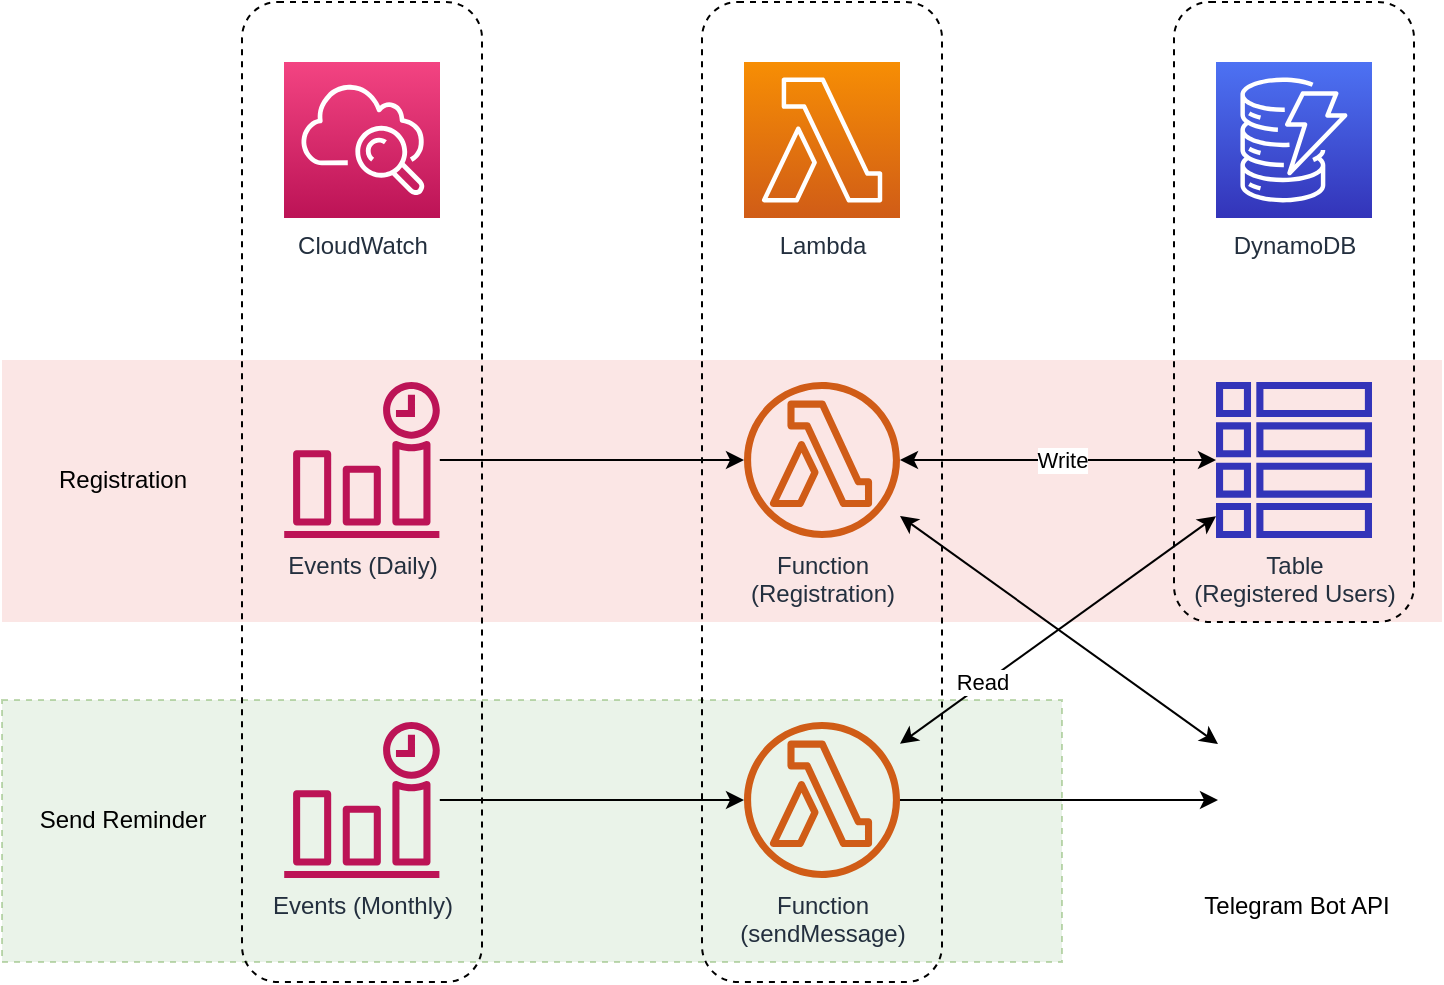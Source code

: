 <mxfile version="13.6.5" type="github">
  <diagram id="Ht1M8jgEwFfnCIfOTk4-" name="Page-1">
    <mxGraphModel dx="1360" dy="834" grid="1" gridSize="10" guides="1" tooltips="1" connect="1" arrows="1" fold="1" page="1" pageScale="1" pageWidth="1169" pageHeight="827" math="0" shadow="0">
      <root>
        <mxCell id="0" />
        <mxCell id="1" parent="0" />
        <mxCell id="iEd_i-qWUTTT8tZ28lYD-24" value="" style="rounded=0;whiteSpace=wrap;html=1;dashed=1;fillColor=#d5e8d4;opacity=50;strokeColor=#82b366;" vertex="1" parent="1">
          <mxGeometry x="150" y="489" width="530" height="131" as="geometry" />
        </mxCell>
        <mxCell id="iEd_i-qWUTTT8tZ28lYD-23" value="" style="rounded=0;whiteSpace=wrap;html=1;dashed=1;fillColor=#f8cecc;opacity=50;strokeColor=none;" vertex="1" parent="1">
          <mxGeometry x="150" y="319" width="720" height="131" as="geometry" />
        </mxCell>
        <mxCell id="iEd_i-qWUTTT8tZ28lYD-18" value="" style="rounded=1;whiteSpace=wrap;html=1;fillColor=none;dashed=1;" vertex="1" parent="1">
          <mxGeometry x="270" y="140" width="120" height="490" as="geometry" />
        </mxCell>
        <mxCell id="iEd_i-qWUTTT8tZ28lYD-20" value="" style="rounded=1;whiteSpace=wrap;html=1;fillColor=none;dashed=1;" vertex="1" parent="1">
          <mxGeometry x="500" y="140" width="120" height="490" as="geometry" />
        </mxCell>
        <mxCell id="iEd_i-qWUTTT8tZ28lYD-21" value="" style="rounded=1;whiteSpace=wrap;html=1;fillColor=none;dashed=1;" vertex="1" parent="1">
          <mxGeometry x="736" y="140" width="120" height="310" as="geometry" />
        </mxCell>
        <mxCell id="iEd_i-qWUTTT8tZ28lYD-13" style="edgeStyle=orthogonalEdgeStyle;rounded=0;orthogonalLoop=1;jettySize=auto;html=1;" edge="1" parent="1" source="iEd_i-qWUTTT8tZ28lYD-1" target="iEd_i-qWUTTT8tZ28lYD-4">
          <mxGeometry relative="1" as="geometry" />
        </mxCell>
        <mxCell id="iEd_i-qWUTTT8tZ28lYD-1" value="Events (Daily)" style="outlineConnect=0;fontColor=#232F3E;gradientColor=none;fillColor=#BC1356;strokeColor=none;dashed=0;verticalLabelPosition=bottom;verticalAlign=top;align=center;html=1;fontSize=12;fontStyle=0;aspect=fixed;pointerEvents=1;shape=mxgraph.aws4.event_time_based;" vertex="1" parent="1">
          <mxGeometry x="291" y="330" width="78" height="78" as="geometry" />
        </mxCell>
        <mxCell id="iEd_i-qWUTTT8tZ28lYD-2" value="CloudWatch" style="outlineConnect=0;fontColor=#232F3E;gradientColor=#F34482;gradientDirection=north;fillColor=#BC1356;strokeColor=#ffffff;dashed=0;verticalLabelPosition=bottom;verticalAlign=top;align=center;html=1;fontSize=12;fontStyle=0;aspect=fixed;shape=mxgraph.aws4.resourceIcon;resIcon=mxgraph.aws4.cloudwatch;" vertex="1" parent="1">
          <mxGeometry x="291" y="170" width="78" height="78" as="geometry" />
        </mxCell>
        <mxCell id="iEd_i-qWUTTT8tZ28lYD-3" value="Lambda" style="outlineConnect=0;fontColor=#232F3E;gradientColor=#F78E04;gradientDirection=north;fillColor=#D05C17;strokeColor=#ffffff;dashed=0;verticalLabelPosition=bottom;verticalAlign=top;align=center;html=1;fontSize=12;fontStyle=0;aspect=fixed;shape=mxgraph.aws4.resourceIcon;resIcon=mxgraph.aws4.lambda;" vertex="1" parent="1">
          <mxGeometry x="521" y="170" width="78" height="78" as="geometry" />
        </mxCell>
        <mxCell id="iEd_i-qWUTTT8tZ28lYD-14" style="edgeStyle=orthogonalEdgeStyle;rounded=0;orthogonalLoop=1;jettySize=auto;html=1;startArrow=classic;startFill=1;" edge="1" parent="1" source="iEd_i-qWUTTT8tZ28lYD-4" target="iEd_i-qWUTTT8tZ28lYD-10">
          <mxGeometry relative="1" as="geometry" />
        </mxCell>
        <mxCell id="iEd_i-qWUTTT8tZ28lYD-31" value="Write" style="edgeLabel;html=1;align=center;verticalAlign=middle;resizable=0;points=[];" vertex="1" connectable="0" parent="iEd_i-qWUTTT8tZ28lYD-14">
          <mxGeometry x="0.139" y="-2" relative="1" as="geometry">
            <mxPoint x="-9" y="-2" as="offset" />
          </mxGeometry>
        </mxCell>
        <mxCell id="iEd_i-qWUTTT8tZ28lYD-17" style="rounded=0;orthogonalLoop=1;jettySize=auto;html=1;startArrow=classic;startFill=1;" edge="1" parent="1" source="iEd_i-qWUTTT8tZ28lYD-4" target="iEd_i-qWUTTT8tZ28lYD-12">
          <mxGeometry relative="1" as="geometry" />
        </mxCell>
        <mxCell id="iEd_i-qWUTTT8tZ28lYD-4" value="Function &lt;br&gt;(Registration)" style="outlineConnect=0;fontColor=#232F3E;gradientColor=none;fillColor=#D05C17;strokeColor=none;dashed=0;verticalLabelPosition=bottom;verticalAlign=top;align=center;html=1;fontSize=12;fontStyle=0;aspect=fixed;pointerEvents=1;shape=mxgraph.aws4.lambda_function;" vertex="1" parent="1">
          <mxGeometry x="521" y="330" width="78" height="78" as="geometry" />
        </mxCell>
        <mxCell id="iEd_i-qWUTTT8tZ28lYD-5" value="DynamoDB" style="outlineConnect=0;fontColor=#232F3E;gradientColor=#4D72F3;gradientDirection=north;fillColor=#3334B9;strokeColor=#ffffff;dashed=0;verticalLabelPosition=bottom;verticalAlign=top;align=center;html=1;fontSize=12;fontStyle=0;aspect=fixed;shape=mxgraph.aws4.resourceIcon;resIcon=mxgraph.aws4.dynamodb;" vertex="1" parent="1">
          <mxGeometry x="757" y="170" width="78" height="78" as="geometry" />
        </mxCell>
        <mxCell id="iEd_i-qWUTTT8tZ28lYD-15" style="edgeStyle=orthogonalEdgeStyle;rounded=0;orthogonalLoop=1;jettySize=auto;html=1;startArrow=none;startFill=0;" edge="1" parent="1" source="iEd_i-qWUTTT8tZ28lYD-8" target="iEd_i-qWUTTT8tZ28lYD-9">
          <mxGeometry relative="1" as="geometry" />
        </mxCell>
        <mxCell id="iEd_i-qWUTTT8tZ28lYD-8" value="Events (Monthly)" style="outlineConnect=0;fontColor=#232F3E;gradientColor=none;fillColor=#BC1356;strokeColor=none;dashed=0;verticalLabelPosition=bottom;verticalAlign=top;align=center;html=1;fontSize=12;fontStyle=0;aspect=fixed;pointerEvents=1;shape=mxgraph.aws4.event_time_based;" vertex="1" parent="1">
          <mxGeometry x="291" y="500" width="78" height="78" as="geometry" />
        </mxCell>
        <mxCell id="iEd_i-qWUTTT8tZ28lYD-16" style="edgeStyle=orthogonalEdgeStyle;rounded=0;orthogonalLoop=1;jettySize=auto;html=1;startArrow=none;startFill=0;" edge="1" parent="1" source="iEd_i-qWUTTT8tZ28lYD-9" target="iEd_i-qWUTTT8tZ28lYD-12">
          <mxGeometry relative="1" as="geometry" />
        </mxCell>
        <mxCell id="iEd_i-qWUTTT8tZ28lYD-9" value="Function &lt;br&gt;(sendMessage)" style="outlineConnect=0;fontColor=#232F3E;gradientColor=none;fillColor=#D05C17;strokeColor=none;dashed=0;verticalLabelPosition=bottom;verticalAlign=top;align=center;html=1;fontSize=12;fontStyle=0;aspect=fixed;pointerEvents=1;shape=mxgraph.aws4.lambda_function;" vertex="1" parent="1">
          <mxGeometry x="521" y="500" width="78" height="78" as="geometry" />
        </mxCell>
        <mxCell id="iEd_i-qWUTTT8tZ28lYD-10" value="Table &lt;br&gt;(Registered Users)" style="outlineConnect=0;fontColor=#232F3E;gradientColor=none;fillColor=#3334B9;strokeColor=none;dashed=0;verticalLabelPosition=bottom;verticalAlign=top;align=center;html=1;fontSize=12;fontStyle=0;aspect=fixed;pointerEvents=1;shape=mxgraph.aws4.table;" vertex="1" parent="1">
          <mxGeometry x="757" y="330" width="78" height="78" as="geometry" />
        </mxCell>
        <mxCell id="iEd_i-qWUTTT8tZ28lYD-12" value="Telegram Bot API" style="shape=image;html=1;verticalAlign=top;verticalLabelPosition=bottom;labelBackgroundColor=#ffffff;imageAspect=0;aspect=fixed;image=https://cdn3.iconfinder.com/data/icons/social-media-chamfered-corner/154/telegram-128.png" vertex="1" parent="1">
          <mxGeometry x="758" y="500" width="78" height="78" as="geometry" />
        </mxCell>
        <mxCell id="iEd_i-qWUTTT8tZ28lYD-25" value="Registration" style="text;html=1;resizable=0;autosize=1;align=center;verticalAlign=middle;points=[];fillColor=none;strokeColor=none;rounded=0;dashed=1;opacity=50;" vertex="1" parent="1">
          <mxGeometry x="170" y="369" width="80" height="20" as="geometry" />
        </mxCell>
        <mxCell id="iEd_i-qWUTTT8tZ28lYD-26" style="rounded=0;orthogonalLoop=1;jettySize=auto;html=1;startArrow=classic;startFill=1;" edge="1" parent="1" source="iEd_i-qWUTTT8tZ28lYD-9" target="iEd_i-qWUTTT8tZ28lYD-10">
          <mxGeometry relative="1" as="geometry">
            <mxPoint x="609" y="406.975" as="sourcePoint" />
            <mxPoint x="768" y="521.025" as="targetPoint" />
          </mxGeometry>
        </mxCell>
        <mxCell id="iEd_i-qWUTTT8tZ28lYD-29" value="Read" style="edgeLabel;html=1;align=center;verticalAlign=middle;resizable=0;points=[];" vertex="1" connectable="0" parent="iEd_i-qWUTTT8tZ28lYD-26">
          <mxGeometry x="-0.263" y="-1" relative="1" as="geometry">
            <mxPoint x="-18.01" y="10.36" as="offset" />
          </mxGeometry>
        </mxCell>
        <mxCell id="iEd_i-qWUTTT8tZ28lYD-27" value="Send Reminder" style="text;html=1;resizable=0;autosize=1;align=center;verticalAlign=middle;points=[];fillColor=none;strokeColor=none;rounded=0;dashed=1;opacity=50;" vertex="1" parent="1">
          <mxGeometry x="160" y="539" width="100" height="20" as="geometry" />
        </mxCell>
      </root>
    </mxGraphModel>
  </diagram>
</mxfile>
